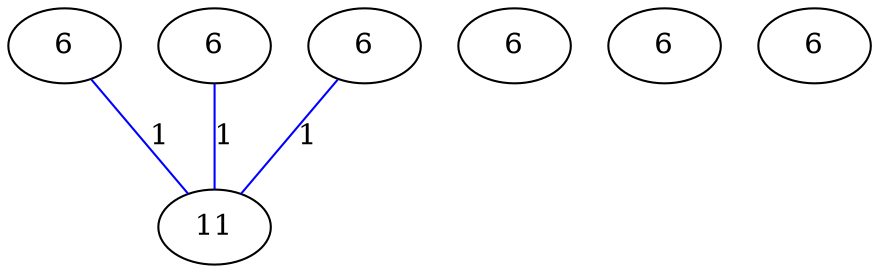 graph G {
	0 [label="6"];
	1 [label="6"];
	2 [label="6"];
	3 [label="11"];
	4 [label="6"];
	5 [label="6"];
	6 [label="6"];
	0 -- 3 [label="1", color=blue];
	1 -- 3 [label="1", color=blue];
	2 -- 3 [label="1", color=blue];
}